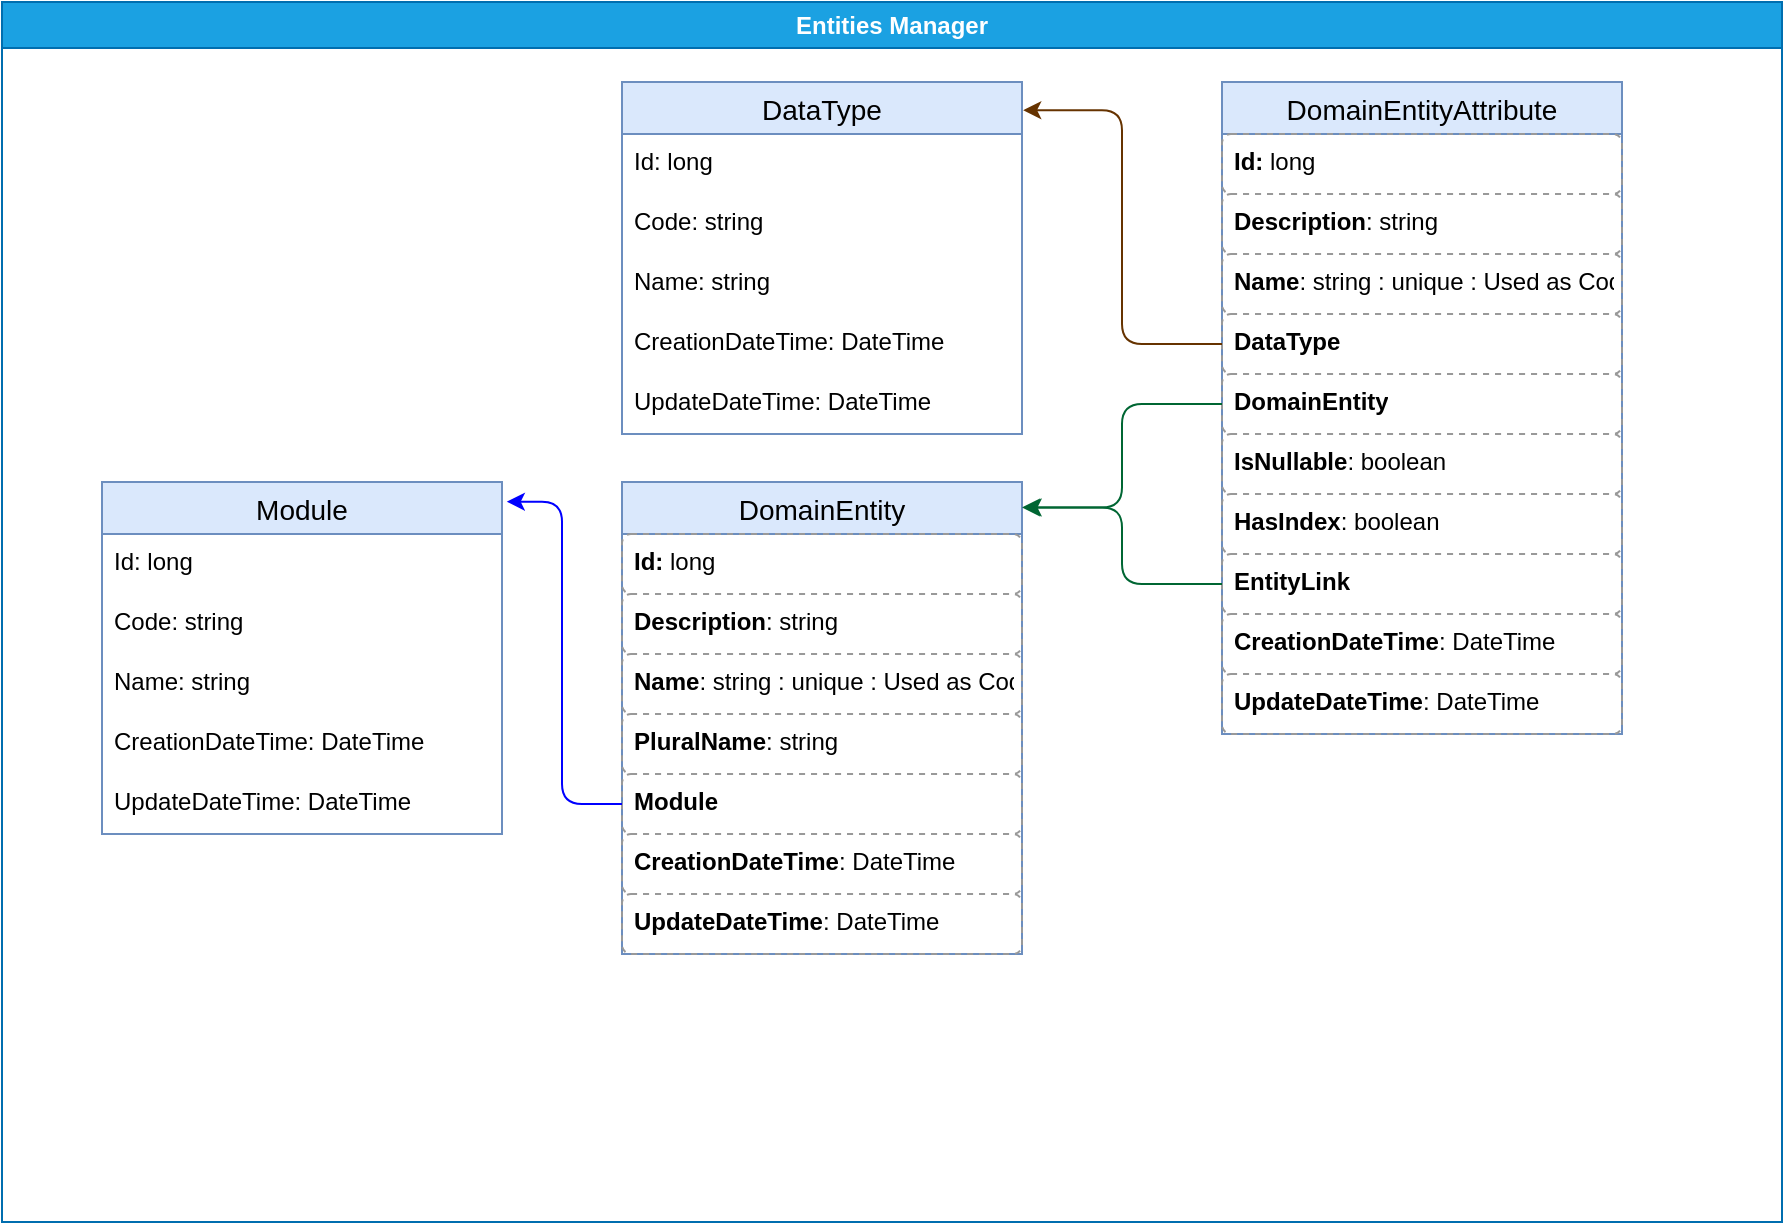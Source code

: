 <mxfile version="20.7.4" type="device"><diagram id="MjoymAIClwIL-AI_t2zU" name="Page-1"><mxGraphModel dx="2045" dy="703" grid="1" gridSize="10" guides="1" tooltips="1" connect="1" arrows="1" fold="1" page="1" pageScale="1" pageWidth="850" pageHeight="1100" math="0" shadow="0"><root><mxCell id="0"/><mxCell id="1" parent="0"/><mxCell id="6eh-JerVURc3s0AjK0lY-13" value="Entities Manager" style="swimlane;whiteSpace=wrap;html=1;fillColor=#1ba1e2;fontColor=#ffffff;strokeColor=#006EAF;" vertex="1" parent="1"><mxGeometry x="-210" y="280" width="890" height="610" as="geometry"/></mxCell><mxCell id="6eh-JerVURc3s0AjK0lY-1" value="DataType" style="swimlane;fontStyle=0;childLayout=stackLayout;horizontal=1;startSize=26;horizontalStack=0;resizeParent=1;resizeParentMax=0;resizeLast=0;collapsible=1;marginBottom=0;align=center;fontSize=14;fillColor=#dae8fc;strokeColor=#6c8ebf;" vertex="1" parent="6eh-JerVURc3s0AjK0lY-13"><mxGeometry x="310" y="40" width="200" height="176" as="geometry"/></mxCell><mxCell id="6eh-JerVURc3s0AjK0lY-2" value="Id: long" style="text;strokeColor=none;fillColor=none;spacingLeft=4;spacingRight=4;overflow=hidden;rotatable=0;points=[[0,0.5],[1,0.5]];portConstraint=eastwest;fontSize=12;" vertex="1" parent="6eh-JerVURc3s0AjK0lY-1"><mxGeometry y="26" width="200" height="30" as="geometry"/></mxCell><mxCell id="6eh-JerVURc3s0AjK0lY-6" value="Code: string" style="text;strokeColor=none;fillColor=none;spacingLeft=4;spacingRight=4;overflow=hidden;rotatable=0;points=[[0,0.5],[1,0.5]];portConstraint=eastwest;fontSize=12;" vertex="1" parent="6eh-JerVURc3s0AjK0lY-1"><mxGeometry y="56" width="200" height="30" as="geometry"/></mxCell><mxCell id="6eh-JerVURc3s0AjK0lY-3" value="Name: string" style="text;strokeColor=none;fillColor=none;spacingLeft=4;spacingRight=4;overflow=hidden;rotatable=0;points=[[0,0.5],[1,0.5]];portConstraint=eastwest;fontSize=12;" vertex="1" parent="6eh-JerVURc3s0AjK0lY-1"><mxGeometry y="86" width="200" height="30" as="geometry"/></mxCell><mxCell id="6eh-JerVURc3s0AjK0lY-4" value="CreationDateTime: DateTime" style="text;strokeColor=none;fillColor=none;spacingLeft=4;spacingRight=4;overflow=hidden;rotatable=0;points=[[0,0.5],[1,0.5]];portConstraint=eastwest;fontSize=12;" vertex="1" parent="6eh-JerVURc3s0AjK0lY-1"><mxGeometry y="116" width="200" height="30" as="geometry"/></mxCell><mxCell id="6eh-JerVURc3s0AjK0lY-5" value="UpdateDateTime: DateTime" style="text;strokeColor=none;fillColor=none;spacingLeft=4;spacingRight=4;overflow=hidden;rotatable=0;points=[[0,0.5],[1,0.5]];portConstraint=eastwest;fontSize=12;" vertex="1" parent="6eh-JerVURc3s0AjK0lY-1"><mxGeometry y="146" width="200" height="30" as="geometry"/></mxCell><mxCell id="6eh-JerVURc3s0AjK0lY-7" value="Module" style="swimlane;fontStyle=0;childLayout=stackLayout;horizontal=1;startSize=26;horizontalStack=0;resizeParent=1;resizeParentMax=0;resizeLast=0;collapsible=1;marginBottom=0;align=center;fontSize=14;fillColor=#dae8fc;strokeColor=#6c8ebf;" vertex="1" parent="6eh-JerVURc3s0AjK0lY-13"><mxGeometry x="50" y="240" width="200" height="176" as="geometry"/></mxCell><mxCell id="6eh-JerVURc3s0AjK0lY-8" value="Id: long" style="text;strokeColor=none;fillColor=none;spacingLeft=4;spacingRight=4;overflow=hidden;rotatable=0;points=[[0,0.5],[1,0.5]];portConstraint=eastwest;fontSize=12;" vertex="1" parent="6eh-JerVURc3s0AjK0lY-7"><mxGeometry y="26" width="200" height="30" as="geometry"/></mxCell><mxCell id="6eh-JerVURc3s0AjK0lY-9" value="Code: string" style="text;strokeColor=none;fillColor=none;spacingLeft=4;spacingRight=4;overflow=hidden;rotatable=0;points=[[0,0.5],[1,0.5]];portConstraint=eastwest;fontSize=12;" vertex="1" parent="6eh-JerVURc3s0AjK0lY-7"><mxGeometry y="56" width="200" height="30" as="geometry"/></mxCell><mxCell id="6eh-JerVURc3s0AjK0lY-10" value="Name: string" style="text;strokeColor=none;fillColor=none;spacingLeft=4;spacingRight=4;overflow=hidden;rotatable=0;points=[[0,0.5],[1,0.5]];portConstraint=eastwest;fontSize=12;" vertex="1" parent="6eh-JerVURc3s0AjK0lY-7"><mxGeometry y="86" width="200" height="30" as="geometry"/></mxCell><mxCell id="6eh-JerVURc3s0AjK0lY-11" value="CreationDateTime: DateTime" style="text;strokeColor=none;fillColor=none;spacingLeft=4;spacingRight=4;overflow=hidden;rotatable=0;points=[[0,0.5],[1,0.5]];portConstraint=eastwest;fontSize=12;" vertex="1" parent="6eh-JerVURc3s0AjK0lY-7"><mxGeometry y="116" width="200" height="30" as="geometry"/></mxCell><mxCell id="6eh-JerVURc3s0AjK0lY-12" value="UpdateDateTime: DateTime" style="text;strokeColor=none;fillColor=none;spacingLeft=4;spacingRight=4;overflow=hidden;rotatable=0;points=[[0,0.5],[1,0.5]];portConstraint=eastwest;fontSize=12;" vertex="1" parent="6eh-JerVURc3s0AjK0lY-7"><mxGeometry y="146" width="200" height="30" as="geometry"/></mxCell><mxCell id="6eh-JerVURc3s0AjK0lY-14" value="DomainEntity" style="swimlane;fontStyle=0;childLayout=stackLayout;horizontal=1;startSize=26;horizontalStack=0;resizeParent=1;resizeParentMax=0;resizeLast=0;collapsible=1;marginBottom=0;align=center;fontSize=14;fillColor=#dae8fc;strokeColor=#6c8ebf;" vertex="1" parent="6eh-JerVURc3s0AjK0lY-13"><mxGeometry x="310" y="240" width="200" height="236" as="geometry"/></mxCell><mxCell id="6eh-JerVURc3s0AjK0lY-15" value="Id: &lt;span style=&quot;font-weight: normal;&quot;&gt;long&lt;/span&gt;" style="text;strokeColor=#999999;fillColor=none;spacingLeft=4;spacingRight=4;overflow=hidden;rotatable=0;points=[[0,0.5],[1,0.5]];portConstraint=eastwest;fontSize=12;fontStyle=1;html=1;dashed=1;glass=0;shadow=0;rounded=1;" vertex="1" parent="6eh-JerVURc3s0AjK0lY-14"><mxGeometry y="26" width="200" height="30" as="geometry"/></mxCell><mxCell id="6eh-JerVURc3s0AjK0lY-16" value="&lt;b&gt;Description&lt;/b&gt;: string" style="text;strokeColor=#999999;fillColor=none;spacingLeft=4;spacingRight=4;overflow=hidden;rotatable=0;points=[[0,0.5],[1,0.5]];portConstraint=eastwest;fontSize=12;html=1;dashed=1;rounded=1;" vertex="1" parent="6eh-JerVURc3s0AjK0lY-14"><mxGeometry y="56" width="200" height="30" as="geometry"/></mxCell><mxCell id="6eh-JerVURc3s0AjK0lY-17" value="&lt;b&gt;Name&lt;/b&gt;: string : unique : Used as Code" style="text;strokeColor=#999999;fillColor=none;spacingLeft=4;spacingRight=4;overflow=hidden;rotatable=0;points=[[0,0.5],[1,0.5]];portConstraint=eastwest;fontSize=12;html=1;dashed=1;rounded=1;" vertex="1" parent="6eh-JerVURc3s0AjK0lY-14"><mxGeometry y="86" width="200" height="30" as="geometry"/></mxCell><mxCell id="6eh-JerVURc3s0AjK0lY-22" value="&lt;b&gt;PluralName&lt;/b&gt;: string" style="text;strokeColor=#999999;fillColor=none;spacingLeft=4;spacingRight=4;overflow=hidden;rotatable=0;points=[[0,0.5],[1,0.5]];portConstraint=eastwest;fontSize=12;html=1;dashed=1;rounded=1;" vertex="1" parent="6eh-JerVURc3s0AjK0lY-14"><mxGeometry y="116" width="200" height="30" as="geometry"/></mxCell><mxCell id="6eh-JerVURc3s0AjK0lY-20" value="&lt;b&gt;Module&lt;/b&gt;" style="text;strokeColor=#999999;fillColor=none;spacingLeft=4;spacingRight=4;overflow=hidden;rotatable=0;points=[[0,0.5],[1,0.5]];portConstraint=eastwest;fontSize=12;html=1;dashed=1;rounded=1;" vertex="1" parent="6eh-JerVURc3s0AjK0lY-14"><mxGeometry y="146" width="200" height="30" as="geometry"/></mxCell><mxCell id="6eh-JerVURc3s0AjK0lY-18" value="&lt;b&gt;CreationDateTime&lt;/b&gt;: DateTime" style="text;strokeColor=#999999;fillColor=none;spacingLeft=4;spacingRight=4;overflow=hidden;rotatable=0;points=[[0,0.5],[1,0.5]];portConstraint=eastwest;fontSize=12;html=1;dashed=1;rounded=1;" vertex="1" parent="6eh-JerVURc3s0AjK0lY-14"><mxGeometry y="176" width="200" height="30" as="geometry"/></mxCell><mxCell id="6eh-JerVURc3s0AjK0lY-19" value="&lt;b&gt;UpdateDateTime&lt;/b&gt;: DateTime" style="text;strokeColor=#999999;fillColor=none;spacingLeft=4;spacingRight=4;overflow=hidden;rotatable=0;points=[[0,0.5],[1,0.5]];portConstraint=eastwest;fontSize=12;html=1;dashed=1;rounded=1;" vertex="1" parent="6eh-JerVURc3s0AjK0lY-14"><mxGeometry y="206" width="200" height="30" as="geometry"/></mxCell><mxCell id="6eh-JerVURc3s0AjK0lY-21" style="edgeStyle=orthogonalEdgeStyle;rounded=1;orthogonalLoop=1;jettySize=auto;html=1;exitX=0;exitY=0.5;exitDx=0;exitDy=0;entryX=1.012;entryY=0.056;entryDx=0;entryDy=0;entryPerimeter=0;strokeColor=#0000FF;" edge="1" parent="6eh-JerVURc3s0AjK0lY-13" source="6eh-JerVURc3s0AjK0lY-20" target="6eh-JerVURc3s0AjK0lY-7"><mxGeometry relative="1" as="geometry"/></mxCell><mxCell id="6eh-JerVURc3s0AjK0lY-23" value="DomainEntityAttribute" style="swimlane;fontStyle=0;childLayout=stackLayout;horizontal=1;startSize=26;horizontalStack=0;resizeParent=1;resizeParentMax=0;resizeLast=0;collapsible=1;marginBottom=0;align=center;fontSize=14;fillColor=#dae8fc;strokeColor=#6c8ebf;" vertex="1" parent="6eh-JerVURc3s0AjK0lY-13"><mxGeometry x="610" y="40" width="200" height="326" as="geometry"/></mxCell><mxCell id="6eh-JerVURc3s0AjK0lY-24" value="Id: &lt;span style=&quot;font-weight: normal;&quot;&gt;long&lt;/span&gt;" style="text;strokeColor=#999999;fillColor=none;spacingLeft=4;spacingRight=4;overflow=hidden;rotatable=0;points=[[0,0.5],[1,0.5]];portConstraint=eastwest;fontSize=12;fontStyle=1;html=1;dashed=1;glass=0;shadow=0;rounded=1;" vertex="1" parent="6eh-JerVURc3s0AjK0lY-23"><mxGeometry y="26" width="200" height="30" as="geometry"/></mxCell><mxCell id="6eh-JerVURc3s0AjK0lY-25" value="&lt;b&gt;Description&lt;/b&gt;: string" style="text;strokeColor=#999999;fillColor=none;spacingLeft=4;spacingRight=4;overflow=hidden;rotatable=0;points=[[0,0.5],[1,0.5]];portConstraint=eastwest;fontSize=12;html=1;dashed=1;rounded=1;" vertex="1" parent="6eh-JerVURc3s0AjK0lY-23"><mxGeometry y="56" width="200" height="30" as="geometry"/></mxCell><mxCell id="6eh-JerVURc3s0AjK0lY-26" value="&lt;b&gt;Name&lt;/b&gt;: string : unique : Used as Code" style="text;strokeColor=#999999;fillColor=none;spacingLeft=4;spacingRight=4;overflow=hidden;rotatable=0;points=[[0,0.5],[1,0.5]];portConstraint=eastwest;fontSize=12;html=1;dashed=1;rounded=1;" vertex="1" parent="6eh-JerVURc3s0AjK0lY-23"><mxGeometry y="86" width="200" height="30" as="geometry"/></mxCell><mxCell id="6eh-JerVURc3s0AjK0lY-28" value="&lt;b&gt;DataType&lt;/b&gt;" style="text;strokeColor=#999999;fillColor=none;spacingLeft=4;spacingRight=4;overflow=hidden;rotatable=0;points=[[0,0.5],[1,0.5]];portConstraint=eastwest;fontSize=12;html=1;dashed=1;rounded=1;" vertex="1" parent="6eh-JerVURc3s0AjK0lY-23"><mxGeometry y="116" width="200" height="30" as="geometry"/></mxCell><mxCell id="6eh-JerVURc3s0AjK0lY-27" value="&lt;b&gt;DomainEntity&lt;/b&gt;" style="text;strokeColor=#999999;fillColor=none;spacingLeft=4;spacingRight=4;overflow=hidden;rotatable=0;points=[[0,0.5],[1,0.5]];portConstraint=eastwest;fontSize=12;html=1;dashed=1;rounded=1;" vertex="1" parent="6eh-JerVURc3s0AjK0lY-23"><mxGeometry y="146" width="200" height="30" as="geometry"/></mxCell><mxCell id="6eh-JerVURc3s0AjK0lY-33" value="&lt;b&gt;IsNullable&lt;/b&gt;: boolean" style="text;strokeColor=#999999;fillColor=none;spacingLeft=4;spacingRight=4;overflow=hidden;rotatable=0;points=[[0,0.5],[1,0.5]];portConstraint=eastwest;fontSize=12;html=1;dashed=1;rounded=1;" vertex="1" parent="6eh-JerVURc3s0AjK0lY-23"><mxGeometry y="176" width="200" height="30" as="geometry"/></mxCell><mxCell id="6eh-JerVURc3s0AjK0lY-34" value="&lt;b&gt;HasIndex&lt;/b&gt;: boolean" style="text;strokeColor=#999999;fillColor=none;spacingLeft=4;spacingRight=4;overflow=hidden;rotatable=0;points=[[0,0.5],[1,0.5]];portConstraint=eastwest;fontSize=12;html=1;dashed=1;rounded=1;" vertex="1" parent="6eh-JerVURc3s0AjK0lY-23"><mxGeometry y="206" width="200" height="30" as="geometry"/></mxCell><mxCell id="6eh-JerVURc3s0AjK0lY-29" value="&lt;b&gt;EntityLink&lt;/b&gt;" style="text;strokeColor=#999999;fillColor=none;spacingLeft=4;spacingRight=4;overflow=hidden;rotatable=0;points=[[0,0.5],[1,0.5]];portConstraint=eastwest;fontSize=12;html=1;dashed=1;rounded=1;" vertex="1" parent="6eh-JerVURc3s0AjK0lY-23"><mxGeometry y="236" width="200" height="30" as="geometry"/></mxCell><mxCell id="6eh-JerVURc3s0AjK0lY-35" value="&lt;b&gt;CreationDateTime&lt;/b&gt;: DateTime" style="text;strokeColor=#999999;fillColor=none;spacingLeft=4;spacingRight=4;overflow=hidden;rotatable=0;points=[[0,0.5],[1,0.5]];portConstraint=eastwest;fontSize=12;html=1;dashed=1;rounded=1;" vertex="1" parent="6eh-JerVURc3s0AjK0lY-23"><mxGeometry y="266" width="200" height="30" as="geometry"/></mxCell><mxCell id="6eh-JerVURc3s0AjK0lY-30" value="&lt;b&gt;UpdateDateTime&lt;/b&gt;: DateTime" style="text;strokeColor=#999999;fillColor=none;spacingLeft=4;spacingRight=4;overflow=hidden;rotatable=0;points=[[0,0.5],[1,0.5]];portConstraint=eastwest;fontSize=12;html=1;dashed=1;rounded=1;" vertex="1" parent="6eh-JerVURc3s0AjK0lY-23"><mxGeometry y="296" width="200" height="30" as="geometry"/></mxCell><mxCell id="6eh-JerVURc3s0AjK0lY-31" style="edgeStyle=orthogonalEdgeStyle;rounded=1;orthogonalLoop=1;jettySize=auto;html=1;exitX=0;exitY=0.5;exitDx=0;exitDy=0;strokeColor=#006633;strokeWidth=1;entryX=1.004;entryY=0.054;entryDx=0;entryDy=0;entryPerimeter=0;" edge="1" parent="6eh-JerVURc3s0AjK0lY-13" source="6eh-JerVURc3s0AjK0lY-27" target="6eh-JerVURc3s0AjK0lY-14"><mxGeometry relative="1" as="geometry"><mxPoint x="550" y="230" as="targetPoint"/></mxGeometry></mxCell><mxCell id="6eh-JerVURc3s0AjK0lY-32" style="edgeStyle=orthogonalEdgeStyle;rounded=1;orthogonalLoop=1;jettySize=auto;html=1;exitX=0;exitY=0.5;exitDx=0;exitDy=0;entryX=1.003;entryY=0.08;entryDx=0;entryDy=0;entryPerimeter=0;strokeColor=#663300;" edge="1" parent="6eh-JerVURc3s0AjK0lY-13" source="6eh-JerVURc3s0AjK0lY-28" target="6eh-JerVURc3s0AjK0lY-1"><mxGeometry relative="1" as="geometry"/></mxCell><mxCell id="6eh-JerVURc3s0AjK0lY-36" style="edgeStyle=orthogonalEdgeStyle;rounded=1;orthogonalLoop=1;jettySize=auto;html=1;exitX=0;exitY=0.5;exitDx=0;exitDy=0;entryX=1;entryY=0.054;entryDx=0;entryDy=0;entryPerimeter=0;strokeColor=#006633;strokeWidth=1;" edge="1" parent="6eh-JerVURc3s0AjK0lY-13" source="6eh-JerVURc3s0AjK0lY-29" target="6eh-JerVURc3s0AjK0lY-14"><mxGeometry relative="1" as="geometry"/></mxCell></root></mxGraphModel></diagram></mxfile>